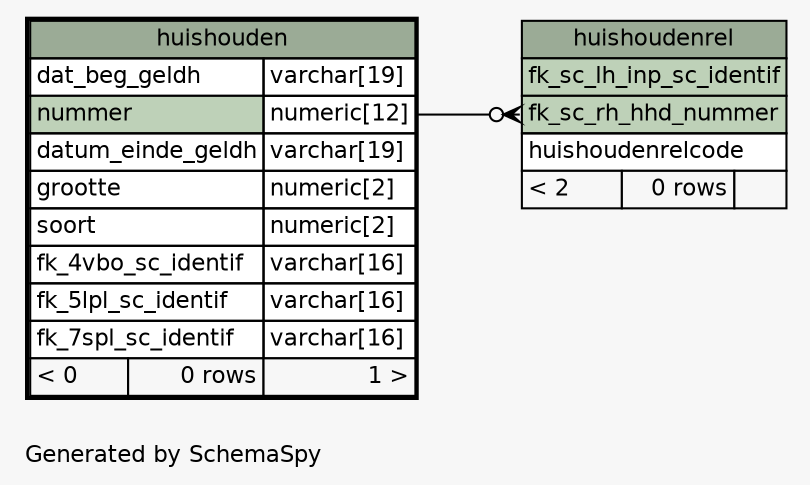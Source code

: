 // dot 2.43.0 on Linux 5.15.0-41-generic
// SchemaSpy rev Unknown
digraph "oneDegreeRelationshipsDiagram" {
  graph [
    rankdir="RL"
    bgcolor="#f7f7f7"
    label="\nGenerated by SchemaSpy"
    labeljust="l"
    nodesep="0.18"
    ranksep="0.46"
    fontname="Helvetica"
    fontsize="11"
  ];
  node [
    fontname="Helvetica"
    fontsize="11"
    shape="plaintext"
  ];
  edge [
    arrowsize="0.8"
  ];
  "huishoudenrel":"fk_sc_rh_hhd_nummer":w -> "huishouden":"nummer.type":e [arrowhead=none dir=back arrowtail=crowodot];
  "huishouden" [
    label=<
    <TABLE BORDER="2" CELLBORDER="1" CELLSPACING="0" BGCOLOR="#ffffff">
      <TR><TD COLSPAN="3" BGCOLOR="#9bab96" ALIGN="CENTER">huishouden</TD></TR>
      <TR><TD PORT="dat_beg_geldh" COLSPAN="2" ALIGN="LEFT">dat_beg_geldh</TD><TD PORT="dat_beg_geldh.type" ALIGN="LEFT">varchar[19]</TD></TR>
      <TR><TD PORT="nummer" COLSPAN="2" BGCOLOR="#bed1b8" ALIGN="LEFT">nummer</TD><TD PORT="nummer.type" ALIGN="LEFT">numeric[12]</TD></TR>
      <TR><TD PORT="datum_einde_geldh" COLSPAN="2" ALIGN="LEFT">datum_einde_geldh</TD><TD PORT="datum_einde_geldh.type" ALIGN="LEFT">varchar[19]</TD></TR>
      <TR><TD PORT="grootte" COLSPAN="2" ALIGN="LEFT">grootte</TD><TD PORT="grootte.type" ALIGN="LEFT">numeric[2]</TD></TR>
      <TR><TD PORT="soort" COLSPAN="2" ALIGN="LEFT">soort</TD><TD PORT="soort.type" ALIGN="LEFT">numeric[2]</TD></TR>
      <TR><TD PORT="fk_4vbo_sc_identif" COLSPAN="2" ALIGN="LEFT">fk_4vbo_sc_identif</TD><TD PORT="fk_4vbo_sc_identif.type" ALIGN="LEFT">varchar[16]</TD></TR>
      <TR><TD PORT="fk_5lpl_sc_identif" COLSPAN="2" ALIGN="LEFT">fk_5lpl_sc_identif</TD><TD PORT="fk_5lpl_sc_identif.type" ALIGN="LEFT">varchar[16]</TD></TR>
      <TR><TD PORT="fk_7spl_sc_identif" COLSPAN="2" ALIGN="LEFT">fk_7spl_sc_identif</TD><TD PORT="fk_7spl_sc_identif.type" ALIGN="LEFT">varchar[16]</TD></TR>
      <TR><TD ALIGN="LEFT" BGCOLOR="#f7f7f7">&lt; 0</TD><TD ALIGN="RIGHT" BGCOLOR="#f7f7f7">0 rows</TD><TD ALIGN="RIGHT" BGCOLOR="#f7f7f7">1 &gt;</TD></TR>
    </TABLE>>
    URL="huishouden.html"
    tooltip="huishouden"
  ];
  "huishoudenrel" [
    label=<
    <TABLE BORDER="0" CELLBORDER="1" CELLSPACING="0" BGCOLOR="#ffffff">
      <TR><TD COLSPAN="3" BGCOLOR="#9bab96" ALIGN="CENTER">huishoudenrel</TD></TR>
      <TR><TD PORT="fk_sc_lh_inp_sc_identif" COLSPAN="3" BGCOLOR="#bed1b8" ALIGN="LEFT">fk_sc_lh_inp_sc_identif</TD></TR>
      <TR><TD PORT="fk_sc_rh_hhd_nummer" COLSPAN="3" BGCOLOR="#bed1b8" ALIGN="LEFT">fk_sc_rh_hhd_nummer</TD></TR>
      <TR><TD PORT="huishoudenrelcode" COLSPAN="3" ALIGN="LEFT">huishoudenrelcode</TD></TR>
      <TR><TD ALIGN="LEFT" BGCOLOR="#f7f7f7">&lt; 2</TD><TD ALIGN="RIGHT" BGCOLOR="#f7f7f7">0 rows</TD><TD ALIGN="RIGHT" BGCOLOR="#f7f7f7">  </TD></TR>
    </TABLE>>
    URL="huishoudenrel.html"
    tooltip="huishoudenrel"
  ];
}
